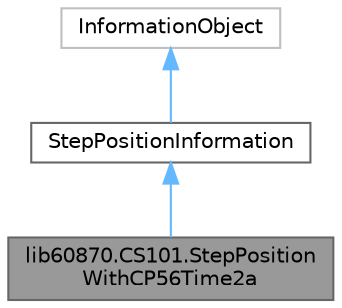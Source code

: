 digraph "lib60870.CS101.StepPositionWithCP56Time2a"
{
 // LATEX_PDF_SIZE
  bgcolor="transparent";
  edge [fontname=Helvetica,fontsize=10,labelfontname=Helvetica,labelfontsize=10];
  node [fontname=Helvetica,fontsize=10,shape=box,height=0.2,width=0.4];
  Node1 [id="Node000001",label="lib60870.CS101.StepPosition\lWithCP56Time2a",height=0.2,width=0.4,color="gray40", fillcolor="grey60", style="filled", fontcolor="black",tooltip="Step position information object with CP56Time2a time tag (M_ST_TB_1)"];
  Node2 -> Node1 [id="edge1_Node000001_Node000002",dir="back",color="steelblue1",style="solid",tooltip=" "];
  Node2 [id="Node000002",label="StepPositionInformation",height=0.2,width=0.4,color="gray40", fillcolor="white", style="filled",URL="$classlib60870_1_1_c_s101_1_1_step_position_information.html",tooltip="Step position information object (M_ST_NA_1)"];
  Node3 -> Node2 [id="edge2_Node000002_Node000003",dir="back",color="steelblue1",style="solid",tooltip=" "];
  Node3 [id="Node000003",label="InformationObject",height=0.2,width=0.4,color="grey75", fillcolor="white", style="filled",URL="$classlib60870_1_1_c_s101_1_1_information_object.html",tooltip=" "];
}
